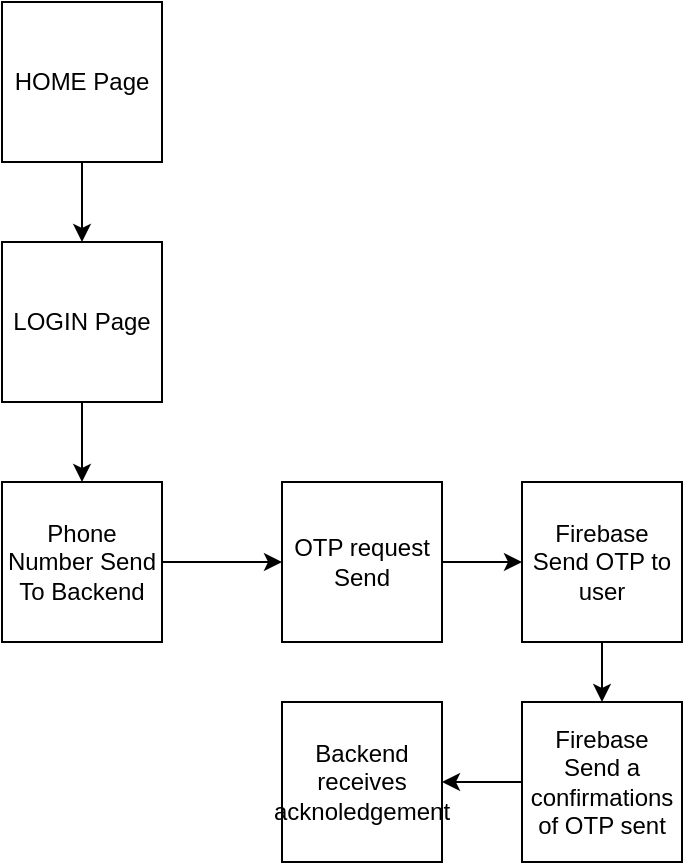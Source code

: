 <mxfile version="24.2.5" type="github">
  <diagram name="Page-1" id="aYVJyqjDcmGrR30JsZjx">
    <mxGraphModel dx="1434" dy="792" grid="1" gridSize="10" guides="1" tooltips="1" connect="1" arrows="1" fold="1" page="1" pageScale="1" pageWidth="850" pageHeight="1100" math="0" shadow="0">
      <root>
        <mxCell id="0" />
        <mxCell id="1" parent="0" />
        <mxCell id="FEdO9RvCR5VDKan-ezxu-3" style="edgeStyle=orthogonalEdgeStyle;rounded=0;orthogonalLoop=1;jettySize=auto;html=1;exitX=0.5;exitY=1;exitDx=0;exitDy=0;entryX=0.5;entryY=0;entryDx=0;entryDy=0;" edge="1" parent="1" source="FEdO9RvCR5VDKan-ezxu-1" target="FEdO9RvCR5VDKan-ezxu-2">
          <mxGeometry relative="1" as="geometry" />
        </mxCell>
        <mxCell id="FEdO9RvCR5VDKan-ezxu-1" value="HOME Page" style="whiteSpace=wrap;html=1;aspect=fixed;" vertex="1" parent="1">
          <mxGeometry x="370" y="60" width="80" height="80" as="geometry" />
        </mxCell>
        <mxCell id="FEdO9RvCR5VDKan-ezxu-7" style="edgeStyle=orthogonalEdgeStyle;rounded=0;orthogonalLoop=1;jettySize=auto;html=1;exitX=0.5;exitY=1;exitDx=0;exitDy=0;" edge="1" parent="1" source="FEdO9RvCR5VDKan-ezxu-2" target="FEdO9RvCR5VDKan-ezxu-4">
          <mxGeometry relative="1" as="geometry" />
        </mxCell>
        <mxCell id="FEdO9RvCR5VDKan-ezxu-2" value="LOGIN Page" style="whiteSpace=wrap;html=1;aspect=fixed;" vertex="1" parent="1">
          <mxGeometry x="370" y="180" width="80" height="80" as="geometry" />
        </mxCell>
        <mxCell id="FEdO9RvCR5VDKan-ezxu-8" style="edgeStyle=orthogonalEdgeStyle;rounded=0;orthogonalLoop=1;jettySize=auto;html=1;exitX=1;exitY=0.5;exitDx=0;exitDy=0;" edge="1" parent="1" source="FEdO9RvCR5VDKan-ezxu-4" target="FEdO9RvCR5VDKan-ezxu-5">
          <mxGeometry relative="1" as="geometry" />
        </mxCell>
        <mxCell id="FEdO9RvCR5VDKan-ezxu-4" value="Phone Number Send&lt;div&gt;To Backend&lt;/div&gt;" style="whiteSpace=wrap;html=1;aspect=fixed;" vertex="1" parent="1">
          <mxGeometry x="370" y="300" width="80" height="80" as="geometry" />
        </mxCell>
        <mxCell id="FEdO9RvCR5VDKan-ezxu-9" style="edgeStyle=orthogonalEdgeStyle;rounded=0;orthogonalLoop=1;jettySize=auto;html=1;exitX=1;exitY=0.5;exitDx=0;exitDy=0;entryX=0;entryY=0.5;entryDx=0;entryDy=0;" edge="1" parent="1" source="FEdO9RvCR5VDKan-ezxu-5" target="FEdO9RvCR5VDKan-ezxu-6">
          <mxGeometry relative="1" as="geometry" />
        </mxCell>
        <mxCell id="FEdO9RvCR5VDKan-ezxu-5" value="OTP request Send" style="whiteSpace=wrap;html=1;aspect=fixed;" vertex="1" parent="1">
          <mxGeometry x="510" y="300" width="80" height="80" as="geometry" />
        </mxCell>
        <mxCell id="FEdO9RvCR5VDKan-ezxu-10" style="edgeStyle=orthogonalEdgeStyle;rounded=0;orthogonalLoop=1;jettySize=auto;html=1;exitX=0.5;exitY=1;exitDx=0;exitDy=0;" edge="1" parent="1" source="FEdO9RvCR5VDKan-ezxu-6">
          <mxGeometry relative="1" as="geometry">
            <mxPoint x="670" y="410" as="targetPoint" />
          </mxGeometry>
        </mxCell>
        <mxCell id="FEdO9RvCR5VDKan-ezxu-6" value="Firebase Send OTP to user" style="whiteSpace=wrap;html=1;aspect=fixed;" vertex="1" parent="1">
          <mxGeometry x="630" y="300" width="80" height="80" as="geometry" />
        </mxCell>
        <mxCell id="FEdO9RvCR5VDKan-ezxu-15" style="edgeStyle=orthogonalEdgeStyle;rounded=0;orthogonalLoop=1;jettySize=auto;html=1;exitX=0;exitY=0.5;exitDx=0;exitDy=0;" edge="1" parent="1" source="FEdO9RvCR5VDKan-ezxu-11" target="FEdO9RvCR5VDKan-ezxu-13">
          <mxGeometry relative="1" as="geometry" />
        </mxCell>
        <mxCell id="FEdO9RvCR5VDKan-ezxu-11" value="Firebase Send a confirmations of OTP sent" style="whiteSpace=wrap;html=1;aspect=fixed;" vertex="1" parent="1">
          <mxGeometry x="630" y="410" width="80" height="80" as="geometry" />
        </mxCell>
        <mxCell id="FEdO9RvCR5VDKan-ezxu-13" value="Backend receives acknoledgement" style="whiteSpace=wrap;html=1;aspect=fixed;" vertex="1" parent="1">
          <mxGeometry x="510" y="410" width="80" height="80" as="geometry" />
        </mxCell>
      </root>
    </mxGraphModel>
  </diagram>
</mxfile>

